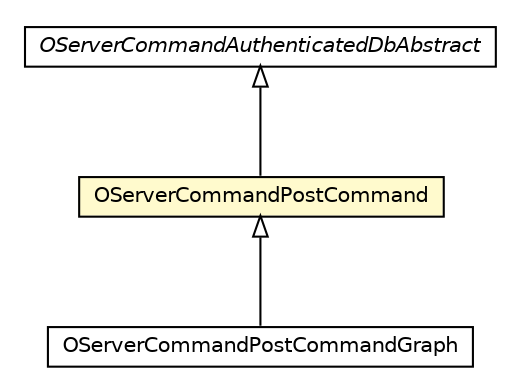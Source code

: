 #!/usr/local/bin/dot
#
# Class diagram 
# Generated by UMLGraph version R5_6-24-gf6e263 (http://www.umlgraph.org/)
#

digraph G {
	edge [fontname="Helvetica",fontsize=10,labelfontname="Helvetica",labelfontsize=10];
	node [fontname="Helvetica",fontsize=10,shape=plaintext];
	nodesep=0.25;
	ranksep=0.5;
	// com.orientechnologies.orient.server.network.protocol.http.command.OServerCommandAuthenticatedDbAbstract
	c3787623 [label=<<table title="com.orientechnologies.orient.server.network.protocol.http.command.OServerCommandAuthenticatedDbAbstract" border="0" cellborder="1" cellspacing="0" cellpadding="2" port="p" href="../OServerCommandAuthenticatedDbAbstract.html">
		<tr><td><table border="0" cellspacing="0" cellpadding="1">
<tr><td align="center" balign="center"><font face="Helvetica-Oblique"> OServerCommandAuthenticatedDbAbstract </font></td></tr>
		</table></td></tr>
		</table>>, URL="../OServerCommandAuthenticatedDbAbstract.html", fontname="Helvetica", fontcolor="black", fontsize=10.0];
	// com.orientechnologies.orient.server.network.protocol.http.command.post.OServerCommandPostCommand
	c3787633 [label=<<table title="com.orientechnologies.orient.server.network.protocol.http.command.post.OServerCommandPostCommand" border="0" cellborder="1" cellspacing="0" cellpadding="2" port="p" bgcolor="lemonChiffon" href="./OServerCommandPostCommand.html">
		<tr><td><table border="0" cellspacing="0" cellpadding="1">
<tr><td align="center" balign="center"> OServerCommandPostCommand </td></tr>
		</table></td></tr>
		</table>>, URL="./OServerCommandPostCommand.html", fontname="Helvetica", fontcolor="black", fontsize=10.0];
	// com.orientechnologies.orient.graph.server.command.OServerCommandPostCommandGraph
	c3787721 [label=<<table title="com.orientechnologies.orient.graph.server.command.OServerCommandPostCommandGraph" border="0" cellborder="1" cellspacing="0" cellpadding="2" port="p" href="../../../../../../graph/server/command/OServerCommandPostCommandGraph.html">
		<tr><td><table border="0" cellspacing="0" cellpadding="1">
<tr><td align="center" balign="center"> OServerCommandPostCommandGraph </td></tr>
		</table></td></tr>
		</table>>, URL="../../../../../../graph/server/command/OServerCommandPostCommandGraph.html", fontname="Helvetica", fontcolor="black", fontsize=10.0];
	//com.orientechnologies.orient.server.network.protocol.http.command.post.OServerCommandPostCommand extends com.orientechnologies.orient.server.network.protocol.http.command.OServerCommandAuthenticatedDbAbstract
	c3787623:p -> c3787633:p [dir=back,arrowtail=empty];
	//com.orientechnologies.orient.graph.server.command.OServerCommandPostCommandGraph extends com.orientechnologies.orient.server.network.protocol.http.command.post.OServerCommandPostCommand
	c3787633:p -> c3787721:p [dir=back,arrowtail=empty];
}

